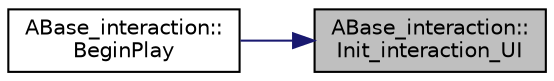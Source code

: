 digraph "ABase_interaction::Init_interaction_UI"
{
 // LATEX_PDF_SIZE
  edge [fontname="Helvetica",fontsize="10",labelfontname="Helvetica",labelfontsize="10"];
  node [fontname="Helvetica",fontsize="10",shape=record];
  rankdir="RL";
  Node1 [label="ABase_interaction::\lInit_interaction_UI",height=0.2,width=0.4,color="black", fillcolor="grey75", style="filled", fontcolor="black",tooltip="상호작용 UI 초기화"];
  Node1 -> Node2 [dir="back",color="midnightblue",fontsize="10",style="solid",fontname="Helvetica"];
  Node2 [label="ABase_interaction::\lBeginPlay",height=0.2,width=0.4,color="black", fillcolor="white", style="filled",URL="$class_a_base__interaction.html#a3c413b14a687a65f05596e63fb0fc323",tooltip=" "];
}
